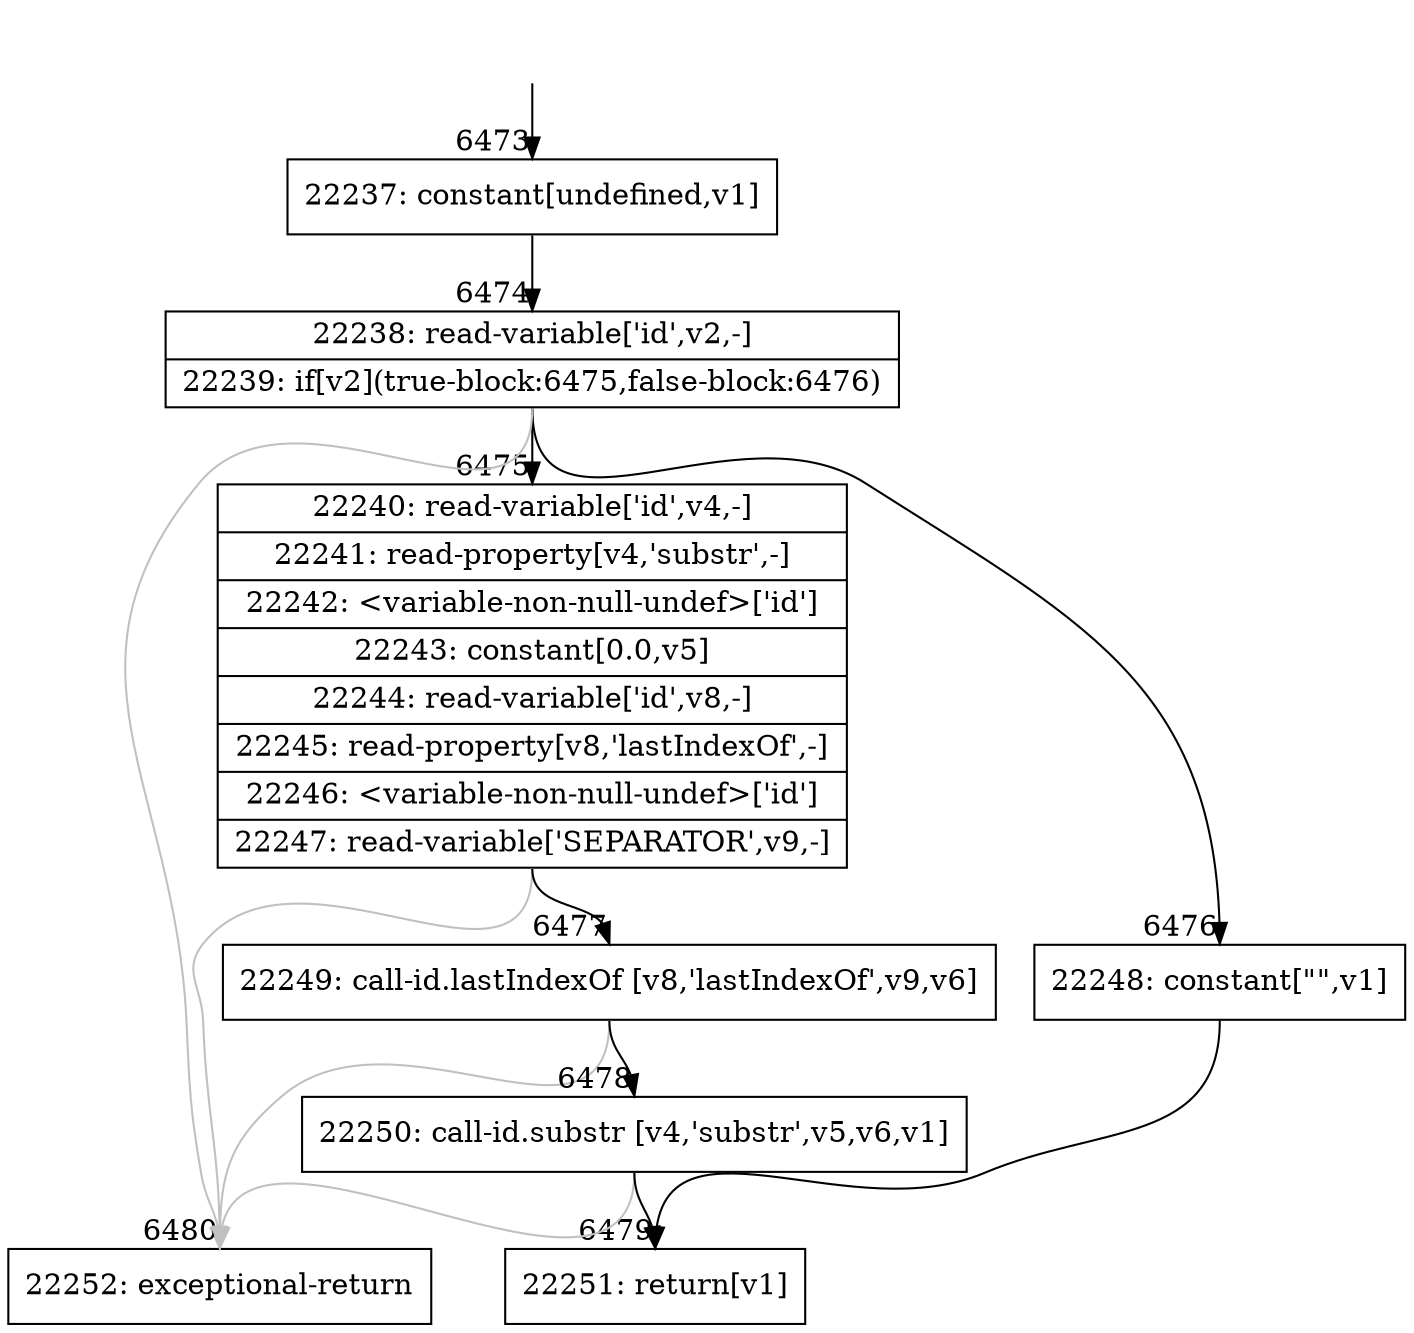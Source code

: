 digraph {
rankdir="TD"
BB_entry447[shape=none,label=""];
BB_entry447 -> BB6473 [tailport=s, headport=n, headlabel="    6473"]
BB6473 [shape=record label="{22237: constant[undefined,v1]}" ] 
BB6473 -> BB6474 [tailport=s, headport=n, headlabel="      6474"]
BB6474 [shape=record label="{22238: read-variable['id',v2,-]|22239: if[v2](true-block:6475,false-block:6476)}" ] 
BB6474 -> BB6475 [tailport=s, headport=n, headlabel="      6475"]
BB6474 -> BB6476 [tailport=s, headport=n, headlabel="      6476"]
BB6474 -> BB6480 [tailport=s, headport=n, color=gray, headlabel="      6480"]
BB6475 [shape=record label="{22240: read-variable['id',v4,-]|22241: read-property[v4,'substr',-]|22242: \<variable-non-null-undef\>['id']|22243: constant[0.0,v5]|22244: read-variable['id',v8,-]|22245: read-property[v8,'lastIndexOf',-]|22246: \<variable-non-null-undef\>['id']|22247: read-variable['SEPARATOR',v9,-]}" ] 
BB6475 -> BB6477 [tailport=s, headport=n, headlabel="      6477"]
BB6475 -> BB6480 [tailport=s, headport=n, color=gray]
BB6476 [shape=record label="{22248: constant[\"\",v1]}" ] 
BB6476 -> BB6479 [tailport=s, headport=n, headlabel="      6479"]
BB6477 [shape=record label="{22249: call-id.lastIndexOf [v8,'lastIndexOf',v9,v6]}" ] 
BB6477 -> BB6478 [tailport=s, headport=n, headlabel="      6478"]
BB6477 -> BB6480 [tailport=s, headport=n, color=gray]
BB6478 [shape=record label="{22250: call-id.substr [v4,'substr',v5,v6,v1]}" ] 
BB6478 -> BB6479 [tailport=s, headport=n]
BB6478 -> BB6480 [tailport=s, headport=n, color=gray]
BB6479 [shape=record label="{22251: return[v1]}" ] 
BB6480 [shape=record label="{22252: exceptional-return}" ] 
//#$~ 11372
}

